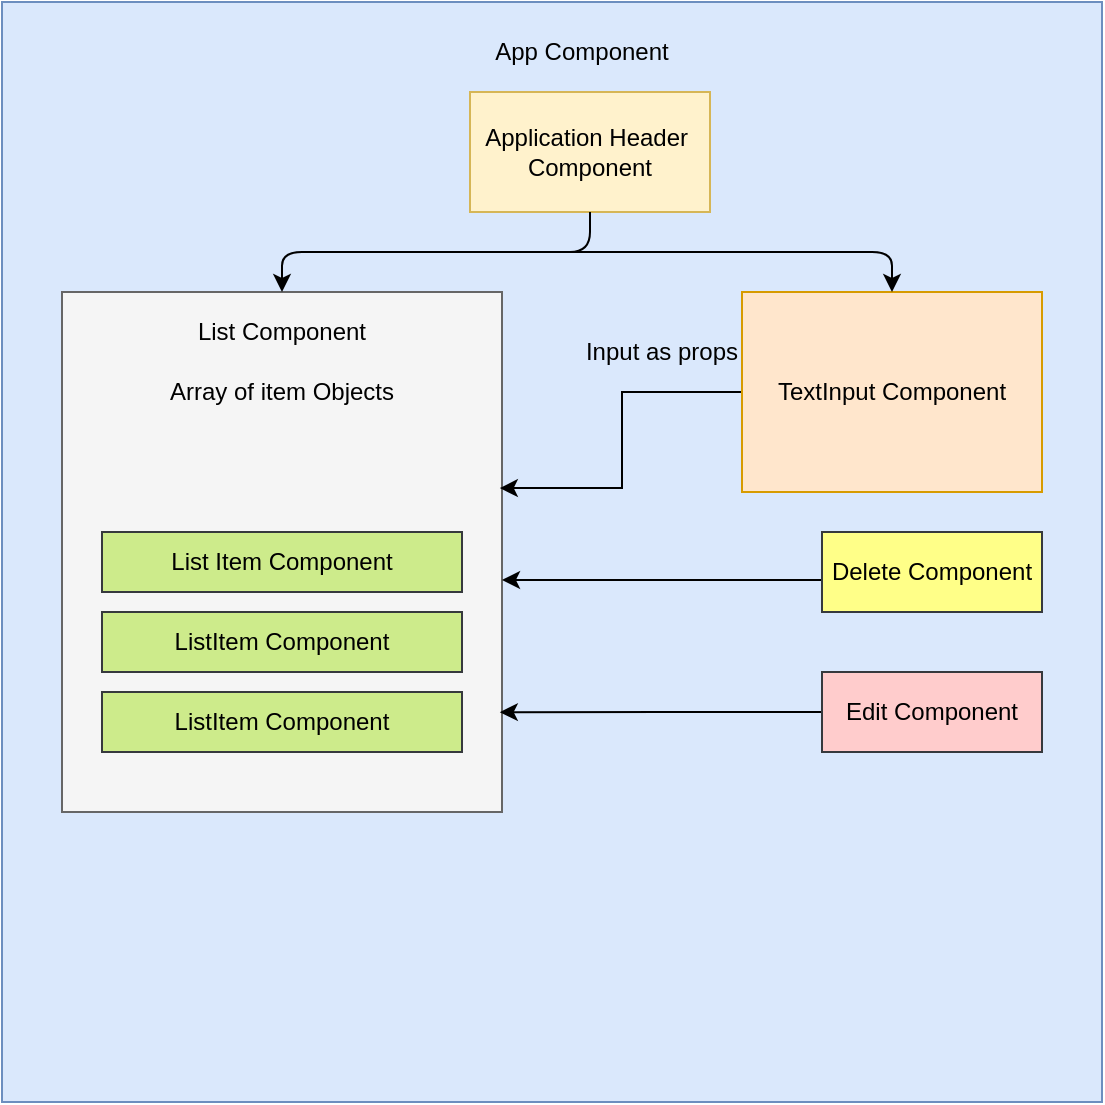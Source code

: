 <mxfile version="13.6.6" type="github" pages="2">
  <diagram id="x6xK8HQp3tTx6gFSgic1" name="Page-1">
    <mxGraphModel dx="946" dy="622" grid="1" gridSize="10" guides="1" tooltips="1" connect="1" arrows="1" fold="1" page="1" pageScale="1" pageWidth="827" pageHeight="1169" math="0" shadow="0">
      <root>
        <mxCell id="0" />
        <mxCell id="1" parent="0" />
        <mxCell id="Mxkez8orUy1rc7784fdJ-1" value="" style="whiteSpace=wrap;html=1;aspect=fixed;" vertex="1" parent="1">
          <mxGeometry x="370" y="370" width="80" height="80" as="geometry" />
        </mxCell>
        <mxCell id="Mxkez8orUy1rc7784fdJ-2" value="" style="whiteSpace=wrap;html=1;aspect=fixed;fillColor=#dae8fc;strokeColor=#6c8ebf;" vertex="1" parent="1">
          <mxGeometry x="120" y="135" width="550" height="550" as="geometry" />
        </mxCell>
        <mxCell id="Mxkez8orUy1rc7784fdJ-3" value="" style="rounded=0;whiteSpace=wrap;html=1;fillColor=#f5f5f5;strokeColor=#666666;fontColor=#333333;" vertex="1" parent="1">
          <mxGeometry x="150" y="280" width="220" height="260" as="geometry" />
        </mxCell>
        <mxCell id="Mxkez8orUy1rc7784fdJ-4" value="App Component" style="text;html=1;strokeColor=none;fillColor=none;align=center;verticalAlign=middle;whiteSpace=wrap;rounded=0;" vertex="1" parent="1">
          <mxGeometry x="360" y="150" width="100" height="20" as="geometry" />
        </mxCell>
        <mxCell id="Mxkez8orUy1rc7784fdJ-5" value="Application Header&amp;nbsp;&lt;br&gt;Component&lt;br&gt;" style="rounded=0;whiteSpace=wrap;html=1;fillColor=#fff2cc;strokeColor=#d6b656;" vertex="1" parent="1">
          <mxGeometry x="354" y="180" width="120" height="60" as="geometry" />
        </mxCell>
        <mxCell id="Mxkez8orUy1rc7784fdJ-6" value="ListItem Component" style="rounded=0;whiteSpace=wrap;html=1;fillColor=#cdeb8b;strokeColor=#36393d;" vertex="1" parent="1">
          <mxGeometry x="170" y="480" width="180" height="30" as="geometry" />
        </mxCell>
        <mxCell id="Mxkez8orUy1rc7784fdJ-7" value="ListItem Component" style="rounded=0;whiteSpace=wrap;html=1;fillColor=#cdeb8b;strokeColor=#36393d;" vertex="1" parent="1">
          <mxGeometry x="170" y="440" width="180" height="30" as="geometry" />
        </mxCell>
        <mxCell id="Mxkez8orUy1rc7784fdJ-8" value="List Item Component" style="rounded=0;whiteSpace=wrap;html=1;fillColor=#cdeb8b;strokeColor=#36393d;" vertex="1" parent="1">
          <mxGeometry x="170" y="400" width="180" height="30" as="geometry" />
        </mxCell>
        <mxCell id="Mxkez8orUy1rc7784fdJ-10" value="List Component" style="text;html=1;strokeColor=none;fillColor=none;align=center;verticalAlign=middle;whiteSpace=wrap;rounded=0;" vertex="1" parent="1">
          <mxGeometry x="205" y="290" width="110" height="20" as="geometry" />
        </mxCell>
        <mxCell id="Mxkez8orUy1rc7784fdJ-13" style="edgeStyle=orthogonalEdgeStyle;rounded=0;orthogonalLoop=1;jettySize=auto;html=1;entryX=0.995;entryY=0.377;entryDx=0;entryDy=0;entryPerimeter=0;" edge="1" parent="1" source="Mxkez8orUy1rc7784fdJ-11" target="Mxkez8orUy1rc7784fdJ-3">
          <mxGeometry relative="1" as="geometry">
            <mxPoint x="300" y="345" as="targetPoint" />
          </mxGeometry>
        </mxCell>
        <mxCell id="Mxkez8orUy1rc7784fdJ-11" value="TextInput Component" style="rounded=0;whiteSpace=wrap;html=1;fillColor=#ffe6cc;strokeColor=#d79b00;" vertex="1" parent="1">
          <mxGeometry x="490" y="280" width="150" height="100" as="geometry" />
        </mxCell>
        <mxCell id="Mxkez8orUy1rc7784fdJ-14" value="Input as props" style="text;html=1;strokeColor=none;fillColor=none;align=center;verticalAlign=middle;whiteSpace=wrap;rounded=0;" vertex="1" parent="1">
          <mxGeometry x="410" y="300" width="80" height="20" as="geometry" />
        </mxCell>
        <mxCell id="Mxkez8orUy1rc7784fdJ-16" value="" style="endArrow=classic;html=1;entryX=0.5;entryY=0;entryDx=0;entryDy=0;" edge="1" parent="1" target="Mxkez8orUy1rc7784fdJ-11">
          <mxGeometry width="50" height="50" relative="1" as="geometry">
            <mxPoint x="350" y="260" as="sourcePoint" />
            <mxPoint x="440" y="340" as="targetPoint" />
            <Array as="points">
              <mxPoint x="565" y="260" />
            </Array>
          </mxGeometry>
        </mxCell>
        <mxCell id="Mxkez8orUy1rc7784fdJ-17" value="" style="endArrow=classic;html=1;exitX=0.5;exitY=1;exitDx=0;exitDy=0;entryX=0.5;entryY=0;entryDx=0;entryDy=0;" edge="1" parent="1" source="Mxkez8orUy1rc7784fdJ-5" target="Mxkez8orUy1rc7784fdJ-3">
          <mxGeometry width="50" height="50" relative="1" as="geometry">
            <mxPoint x="390" y="390" as="sourcePoint" />
            <mxPoint x="440" y="340" as="targetPoint" />
            <Array as="points">
              <mxPoint x="414" y="260" />
              <mxPoint x="360" y="260" />
              <mxPoint x="260" y="260" />
            </Array>
          </mxGeometry>
        </mxCell>
        <mxCell id="Mxkez8orUy1rc7784fdJ-23" value="" style="edgeStyle=orthogonalEdgeStyle;rounded=0;orthogonalLoop=1;jettySize=auto;html=1;" edge="1" parent="1" source="Mxkez8orUy1rc7784fdJ-21">
          <mxGeometry relative="1" as="geometry">
            <mxPoint x="370" y="424" as="targetPoint" />
            <Array as="points">
              <mxPoint x="470" y="424" />
              <mxPoint x="470" y="424" />
            </Array>
          </mxGeometry>
        </mxCell>
        <mxCell id="Mxkez8orUy1rc7784fdJ-21" value="Delete Component" style="rounded=0;whiteSpace=wrap;html=1;fillColor=#ffff88;strokeColor=#36393d;" vertex="1" parent="1">
          <mxGeometry x="530" y="400" width="110" height="40" as="geometry" />
        </mxCell>
        <mxCell id="Mxkez8orUy1rc7784fdJ-26" style="edgeStyle=orthogonalEdgeStyle;rounded=0;orthogonalLoop=1;jettySize=auto;html=1;entryX=0.995;entryY=0.808;entryDx=0;entryDy=0;entryPerimeter=0;" edge="1" parent="1" source="Mxkez8orUy1rc7784fdJ-22" target="Mxkez8orUy1rc7784fdJ-3">
          <mxGeometry relative="1" as="geometry" />
        </mxCell>
        <mxCell id="Mxkez8orUy1rc7784fdJ-22" value="Edit Component" style="rounded=0;whiteSpace=wrap;html=1;fillColor=#ffcccc;strokeColor=#36393d;" vertex="1" parent="1">
          <mxGeometry x="530" y="470" width="110" height="40" as="geometry" />
        </mxCell>
        <mxCell id="Mxkez8orUy1rc7784fdJ-27" value="Array of item Objects" style="text;html=1;strokeColor=none;fillColor=none;align=center;verticalAlign=middle;whiteSpace=wrap;rounded=0;" vertex="1" parent="1">
          <mxGeometry x="180" y="320" width="160" height="20" as="geometry" />
        </mxCell>
      </root>
    </mxGraphModel>
  </diagram>
  <diagram id="204TLDBB6ACHqV9htZXK" name="Page-2">
    <mxGraphModel dx="946" dy="1791" grid="1" gridSize="10" guides="1" tooltips="1" connect="1" arrows="1" fold="1" page="1" pageScale="1" pageWidth="827" pageHeight="1169" math="0" shadow="0">
      <root>
        <mxCell id="3TVMV5X0imgr_on3nAx8-0" />
        <mxCell id="3TVMV5X0imgr_on3nAx8-1" parent="3TVMV5X0imgr_on3nAx8-0" />
        <mxCell id="3TVMV5X0imgr_on3nAx8-33" style="edgeStyle=orthogonalEdgeStyle;rounded=0;orthogonalLoop=1;jettySize=auto;html=1;entryX=1;entryY=0.5;entryDx=0;entryDy=0;" edge="1" parent="3TVMV5X0imgr_on3nAx8-1" source="3TVMV5X0imgr_on3nAx8-3" target="3TVMV5X0imgr_on3nAx8-9">
          <mxGeometry relative="1" as="geometry" />
        </mxCell>
        <mxCell id="3TVMV5X0imgr_on3nAx8-3" value="&lt;p style=&quot;margin: 0px ; margin-top: 6px ; text-align: center&quot;&gt;&lt;b&gt;Item Component / object&lt;/b&gt;&lt;/p&gt;&lt;hr&gt;&lt;p style=&quot;margin: 0px ; margin-left: 8px&quot;&gt;&lt;br&gt;&lt;/p&gt;&lt;p style=&quot;margin: 0px ; margin-left: 8px&quot;&gt;item_Object{&lt;/p&gt;&lt;p style=&quot;margin: 0px ; margin-left: 8px&quot;&gt;- ItemID: Number&lt;br&gt;&lt;/p&gt;&lt;p style=&quot;margin: 0px ; margin-left: 8px&quot;&gt;-&amp;nbsp;&lt;span&gt;ItemContent: string&lt;/span&gt;&lt;/p&gt;&lt;p style=&quot;margin: 0px ; margin-left: 8px&quot;&gt;- DeleteMarker: false&lt;/p&gt;&lt;p style=&quot;margin: 0px ; margin-left: 8px&quot;&gt;- DateCreated: date stamp&amp;nbsp;&lt;br&gt;- Edited : 0 (new creation)&lt;/p&gt;&lt;p style=&quot;margin: 0px ; margin-left: 8px&quot;&gt;&lt;span&gt;- PreviousContent: string&lt;/span&gt;&lt;/p&gt;&lt;p style=&quot;margin: 0px ; margin-left: 8px&quot;&gt;&lt;span&gt;}&lt;/span&gt;&lt;/p&gt;&lt;p style=&quot;margin: 0px ; margin-left: 8px&quot;&gt;&lt;br&gt;&lt;/p&gt;&lt;p style=&quot;margin: 0px ; margin-left: 8px&quot;&gt;&lt;br&gt;&lt;/p&gt;" style="align=left;overflow=fill;html=1;dropTarget=0;" vertex="1" parent="3TVMV5X0imgr_on3nAx8-1">
          <mxGeometry x="350" y="150" width="200" height="210" as="geometry" />
        </mxCell>
        <mxCell id="3TVMV5X0imgr_on3nAx8-4" value="" style="shape=component;jettyWidth=8;jettyHeight=4;" vertex="1" parent="3TVMV5X0imgr_on3nAx8-3">
          <mxGeometry x="1" width="20" height="20" relative="1" as="geometry">
            <mxPoint x="-24" y="4" as="offset" />
          </mxGeometry>
        </mxCell>
        <mxCell id="3TVMV5X0imgr_on3nAx8-23" style="edgeStyle=orthogonalEdgeStyle;rounded=0;orthogonalLoop=1;jettySize=auto;html=1;entryX=0;entryY=0.5;entryDx=0;entryDy=0;exitX=0.5;exitY=0;exitDx=0;exitDy=0;" edge="1" parent="3TVMV5X0imgr_on3nAx8-1" source="3TVMV5X0imgr_on3nAx8-9" target="3TVMV5X0imgr_on3nAx8-18">
          <mxGeometry relative="1" as="geometry" />
        </mxCell>
        <mxCell id="3TVMV5X0imgr_on3nAx8-31" style="edgeStyle=orthogonalEdgeStyle;rounded=0;orthogonalLoop=1;jettySize=auto;html=1;entryX=0.5;entryY=0;entryDx=0;entryDy=0;" edge="1" parent="3TVMV5X0imgr_on3nAx8-1" source="3TVMV5X0imgr_on3nAx8-9" target="3TVMV5X0imgr_on3nAx8-24">
          <mxGeometry relative="1" as="geometry" />
        </mxCell>
        <mxCell id="3TVMV5X0imgr_on3nAx8-32" style="edgeStyle=orthogonalEdgeStyle;rounded=0;orthogonalLoop=1;jettySize=auto;html=1;" edge="1" parent="3TVMV5X0imgr_on3nAx8-1" source="3TVMV5X0imgr_on3nAx8-9" target="3TVMV5X0imgr_on3nAx8-28">
          <mxGeometry relative="1" as="geometry">
            <Array as="points">
              <mxPoint x="175" y="390" />
              <mxPoint x="295" y="390" />
            </Array>
          </mxGeometry>
        </mxCell>
        <mxCell id="3TVMV5X0imgr_on3nAx8-9" value="&lt;p style=&quot;margin: 0px ; margin-top: 6px ; text-align: center&quot;&gt;&lt;b&gt;List Component&lt;/b&gt;&lt;/p&gt;&lt;hr&gt;&lt;p style=&quot;margin: 0px 0px 0px 8px&quot;&gt;+ List [ ]: item_Object&lt;br&gt;&lt;/p&gt;&lt;p style=&quot;margin: 0px 0px 0px 8px&quot;&gt;&lt;br&gt;&lt;/p&gt;&lt;p style=&quot;margin: 0px 0px 0px 8px&quot;&gt;&lt;br&gt;&lt;/p&gt;&lt;p style=&quot;margin: 0px 0px 0px 8px&quot;&gt;+ methodIterateItemComponent(): Type&lt;br&gt;&lt;/p&gt;&lt;p style=&quot;margin: 0px 0px 0px 8px&quot;&gt;+ addItemToList(): Type&lt;br&gt;&lt;/p&gt;&amp;nbsp; +&amp;nbsp;&lt;span&gt;methodDeleteItem(id): Type&lt;/span&gt;&lt;br&gt;&lt;p style=&quot;margin: 0px 0px 0px 8px&quot;&gt;+ methodAddItem(id): Type&lt;br&gt;&lt;/p&gt;&lt;p style=&quot;margin: 0px 0px 0px 8px&quot;&gt;+ methodCreateNewItem(): Type&lt;br&gt;&lt;/p&gt;&lt;p style=&quot;margin: 0px 0px 0px 8px&quot;&gt;+ methodEditItem(): Type&lt;/p&gt;" style="align=left;overflow=fill;html=1;dropTarget=0;" vertex="1" parent="3TVMV5X0imgr_on3nAx8-1">
          <mxGeometry x="60" y="150" width="230" height="210" as="geometry" />
        </mxCell>
        <mxCell id="3TVMV5X0imgr_on3nAx8-10" value="" style="shape=component;jettyWidth=8;jettyHeight=4;" vertex="1" parent="3TVMV5X0imgr_on3nAx8-9">
          <mxGeometry x="1" width="20" height="20" relative="1" as="geometry">
            <mxPoint x="-24" y="4" as="offset" />
          </mxGeometry>
        </mxCell>
        <mxCell id="3TVMV5X0imgr_on3nAx8-22" style="edgeStyle=orthogonalEdgeStyle;rounded=0;orthogonalLoop=1;jettySize=auto;html=1;entryX=1;entryY=0.5;entryDx=0;entryDy=0;exitX=0.5;exitY=0;exitDx=0;exitDy=0;" edge="1" parent="3TVMV5X0imgr_on3nAx8-1" source="3TVMV5X0imgr_on3nAx8-15" target="3TVMV5X0imgr_on3nAx8-18">
          <mxGeometry relative="1" as="geometry" />
        </mxCell>
        <mxCell id="3TVMV5X0imgr_on3nAx8-15" value="&lt;p style=&quot;margin: 0px ; margin-top: 6px ; text-align: center&quot;&gt;&lt;b&gt;Input Component&lt;/b&gt;&lt;/p&gt;&lt;hr&gt;&lt;p style=&quot;margin: 0px ; margin-left: 8px&quot;&gt;+ inputText: String&lt;br&gt;&lt;br&gt;&lt;/p&gt;" style="align=left;overflow=fill;html=1;dropTarget=0;" vertex="1" parent="3TVMV5X0imgr_on3nAx8-1">
          <mxGeometry x="590" y="150" width="210" height="150" as="geometry" />
        </mxCell>
        <mxCell id="3TVMV5X0imgr_on3nAx8-16" value="" style="shape=component;jettyWidth=8;jettyHeight=4;" vertex="1" parent="3TVMV5X0imgr_on3nAx8-15">
          <mxGeometry x="1" width="20" height="20" relative="1" as="geometry">
            <mxPoint x="-24" y="4" as="offset" />
          </mxGeometry>
        </mxCell>
        <mxCell id="3TVMV5X0imgr_on3nAx8-20" style="edgeStyle=orthogonalEdgeStyle;rounded=0;orthogonalLoop=1;jettySize=auto;html=1;entryX=0.5;entryY=0;entryDx=0;entryDy=0;" edge="1" parent="3TVMV5X0imgr_on3nAx8-1" source="3TVMV5X0imgr_on3nAx8-18" target="3TVMV5X0imgr_on3nAx8-3">
          <mxGeometry relative="1" as="geometry">
            <mxPoint x="450" y="90" as="targetPoint" />
          </mxGeometry>
        </mxCell>
        <mxCell id="3TVMV5X0imgr_on3nAx8-18" value="&lt;p style=&quot;margin: 0px ; margin-top: 6px ; text-align: center&quot;&gt;&lt;b&gt;App Component&lt;/b&gt;&lt;/p&gt;&lt;hr&gt;&lt;p style=&quot;margin: 0px 0px 0px 8px&quot;&gt;&amp;lt;Input text={text} /&amp;gt;&lt;/p&gt;&lt;p style=&quot;margin: 0px 0px 0px 8px&quot;&gt;&lt;br&gt;&lt;/p&gt;&lt;p style=&quot;margin: 0px 0px 0px 8px&quot;&gt;&amp;lt;ListComponent /&amp;gt;&lt;/p&gt;&lt;p style=&quot;margin: 0px 0px 0px 8px&quot;&gt;&lt;br&gt;&lt;/p&gt;" style="align=left;overflow=fill;html=1;dropTarget=0;" vertex="1" parent="3TVMV5X0imgr_on3nAx8-1">
          <mxGeometry x="350" y="-70" width="200" height="150" as="geometry" />
        </mxCell>
        <mxCell id="3TVMV5X0imgr_on3nAx8-19" value="" style="shape=component;jettyWidth=8;jettyHeight=4;" vertex="1" parent="3TVMV5X0imgr_on3nAx8-18">
          <mxGeometry x="1" width="20" height="20" relative="1" as="geometry">
            <mxPoint x="-24" y="4" as="offset" />
          </mxGeometry>
        </mxCell>
        <mxCell id="3TVMV5X0imgr_on3nAx8-21" value="props = {text}" style="text;html=1;strokeColor=none;fillColor=none;align=center;verticalAlign=middle;whiteSpace=wrap;rounded=0;" vertex="1" parent="3TVMV5X0imgr_on3nAx8-1">
          <mxGeometry x="440" y="80" width="100" height="20" as="geometry" />
        </mxCell>
        <mxCell id="3TVMV5X0imgr_on3nAx8-24" value="&lt;p style=&quot;margin: 0px ; margin-top: 6px ; text-align: center&quot;&gt;&lt;b&gt;EditItem Component&lt;/b&gt;&lt;/p&gt;&lt;hr&gt;&lt;p style=&quot;margin: 0px ; margin-left: 8px&quot;&gt;+ inputText: newString&lt;br&gt;&lt;br&gt;&lt;/p&gt;" style="align=left;overflow=fill;html=1;dropTarget=0;" vertex="1" parent="3TVMV5X0imgr_on3nAx8-1">
          <mxGeometry y="420" width="160" height="60" as="geometry" />
        </mxCell>
        <mxCell id="3TVMV5X0imgr_on3nAx8-25" value="" style="shape=component;jettyWidth=8;jettyHeight=4;" vertex="1" parent="3TVMV5X0imgr_on3nAx8-24">
          <mxGeometry x="1" width="20" height="20" relative="1" as="geometry">
            <mxPoint x="-24" y="4" as="offset" />
          </mxGeometry>
        </mxCell>
        <mxCell id="3TVMV5X0imgr_on3nAx8-28" value="&lt;p style=&quot;margin: 0px ; margin-top: 6px ; text-align: center&quot;&gt;&lt;b&gt;DeleteItem Component&lt;/b&gt;&lt;/p&gt;&lt;hr&gt;&lt;p style=&quot;margin: 0px ; margin-left: 8px&quot;&gt;+ inputText: String&lt;br&gt;&lt;br&gt;&lt;/p&gt;" style="align=left;overflow=fill;html=1;dropTarget=0;" vertex="1" parent="3TVMV5X0imgr_on3nAx8-1">
          <mxGeometry x="200" y="420" width="150" height="60" as="geometry" />
        </mxCell>
        <mxCell id="3TVMV5X0imgr_on3nAx8-29" value="" style="shape=component;jettyWidth=8;jettyHeight=4;" vertex="1" parent="3TVMV5X0imgr_on3nAx8-28">
          <mxGeometry x="1" width="20" height="20" relative="1" as="geometry">
            <mxPoint x="-24" y="4" as="offset" />
          </mxGeometry>
        </mxCell>
        <mxCell id="3TVMV5X0imgr_on3nAx8-34" value="ItemID, editText" style="text;html=1;align=center;verticalAlign=middle;resizable=0;points=[];autosize=1;" vertex="1" parent="3TVMV5X0imgr_on3nAx8-1">
          <mxGeometry x="70" y="370" width="100" height="20" as="geometry" />
        </mxCell>
        <mxCell id="3TVMV5X0imgr_on3nAx8-35" value="itemID" style="text;html=1;align=center;verticalAlign=middle;resizable=0;points=[];autosize=1;" vertex="1" parent="3TVMV5X0imgr_on3nAx8-1">
          <mxGeometry x="195" y="370" width="50" height="20" as="geometry" />
        </mxCell>
      </root>
    </mxGraphModel>
  </diagram>
</mxfile>
